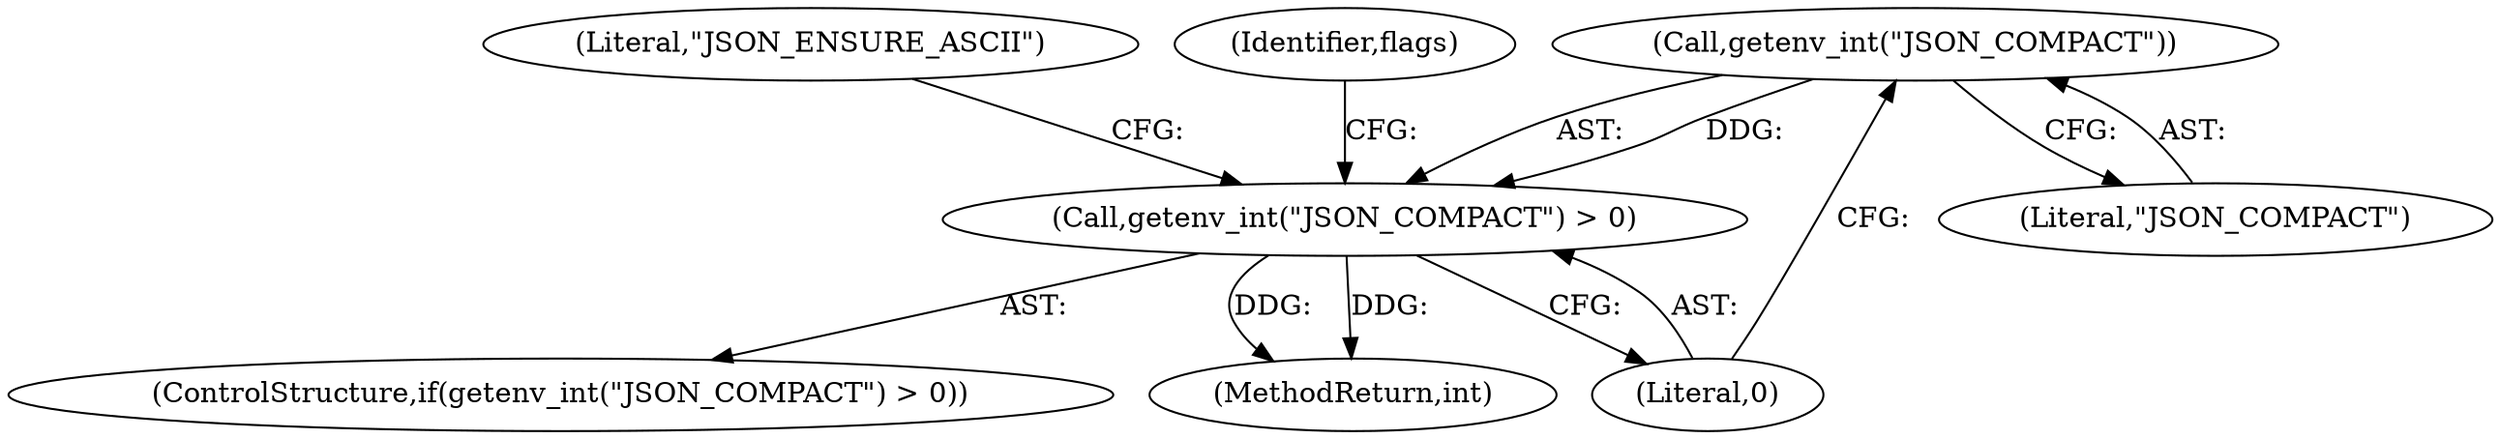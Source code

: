 digraph "0_jansson_8f80c2d83808150724d31793e6ade92749b1faa4_11@API" {
"1000148" [label="(Call,getenv_int(\"JSON_COMPACT\"))"];
"1000147" [label="(Call,getenv_int(\"JSON_COMPACT\") > 0)"];
"1000146" [label="(ControlStructure,if(getenv_int(\"JSON_COMPACT\") > 0))"];
"1000148" [label="(Call,getenv_int(\"JSON_COMPACT\"))"];
"1000156" [label="(Literal,\"JSON_ENSURE_ASCII\")"];
"1000152" [label="(Identifier,flags)"];
"1000301" [label="(MethodReturn,int)"];
"1000149" [label="(Literal,\"JSON_COMPACT\")"];
"1000150" [label="(Literal,0)"];
"1000147" [label="(Call,getenv_int(\"JSON_COMPACT\") > 0)"];
"1000148" -> "1000147"  [label="AST: "];
"1000148" -> "1000149"  [label="CFG: "];
"1000149" -> "1000148"  [label="AST: "];
"1000150" -> "1000148"  [label="CFG: "];
"1000148" -> "1000147"  [label="DDG: "];
"1000147" -> "1000146"  [label="AST: "];
"1000147" -> "1000150"  [label="CFG: "];
"1000150" -> "1000147"  [label="AST: "];
"1000152" -> "1000147"  [label="CFG: "];
"1000156" -> "1000147"  [label="CFG: "];
"1000147" -> "1000301"  [label="DDG: "];
"1000147" -> "1000301"  [label="DDG: "];
}
